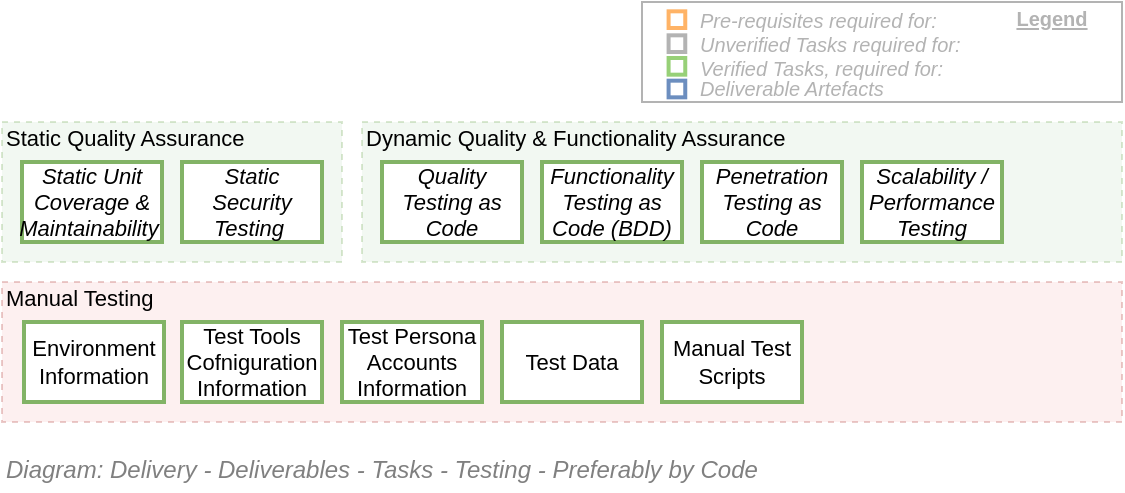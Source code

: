 <mxfile version="17.5.0" type="google"><diagram id="JOZ59xOQBxf7Ft5Vcazt" name="Testing"><mxGraphModel grid="1" page="1" gridSize="10" guides="1" tooltips="1" connect="1" arrows="1" fold="1" pageScale="1" pageWidth="827" pageHeight="1169" math="0" shadow="0"><root><mxCell id="HW_gTjz2IjmVmQpz2hS1-0"/><mxCell id="HW_gTjz2IjmVmQpz2hS1-1" value="Diagram" parent="HW_gTjz2IjmVmQpz2hS1-0"/><mxCell id="KC_Ll1F0K1UsQ5HVOyuC-1" value="Manual Testing" style="rounded=0;whiteSpace=wrap;html=1;shadow=0;glass=0;comic=0;fontSize=11;align=left;recursiveResize=0;container=1;collapsible=0;verticalAlign=top;spacing=2;spacingTop=-5;dashed=1;fillColor=#f8cecc;strokeColor=#b85450;opacity=30;" vertex="1" parent="HW_gTjz2IjmVmQpz2hS1-1"><mxGeometry x="120" y="300" width="560" height="70" as="geometry"/></mxCell><mxCell id="KC_Ll1F0K1UsQ5HVOyuC-2" value="Environment Information" style="rounded=0;whiteSpace=wrap;html=1;shadow=0;glass=0;comic=0;strokeColor=#82b366;fontSize=11;align=center;recursiveResize=0;container=1;collapsible=0;strokeWidth=2;" vertex="1" parent="KC_Ll1F0K1UsQ5HVOyuC-1"><mxGeometry x="11" y="20" width="70" height="40" as="geometry"/></mxCell><mxCell id="KC_Ll1F0K1UsQ5HVOyuC-3" value="Test Persona Accounts Information" style="rounded=0;whiteSpace=wrap;html=1;shadow=0;glass=0;comic=0;strokeColor=#82b366;fontSize=11;align=center;recursiveResize=0;container=1;collapsible=0;strokeWidth=2;" vertex="1" parent="KC_Ll1F0K1UsQ5HVOyuC-1"><mxGeometry x="170" y="20" width="70" height="40" as="geometry"/></mxCell><mxCell id="KC_Ll1F0K1UsQ5HVOyuC-4" value="Test Data" style="rounded=0;whiteSpace=wrap;html=1;shadow=0;glass=0;comic=0;strokeColor=#82b366;fontSize=11;align=center;recursiveResize=0;container=1;collapsible=0;strokeWidth=2;" vertex="1" parent="KC_Ll1F0K1UsQ5HVOyuC-1"><mxGeometry x="250" y="20" width="70" height="40" as="geometry"/></mxCell><mxCell id="KC_Ll1F0K1UsQ5HVOyuC-5" value="Manual Test Scripts" style="rounded=0;whiteSpace=wrap;html=1;shadow=0;glass=0;comic=0;strokeColor=#82b366;fontSize=11;align=center;recursiveResize=0;container=1;collapsible=0;strokeWidth=2;" vertex="1" parent="KC_Ll1F0K1UsQ5HVOyuC-1"><mxGeometry x="330" y="20" width="70" height="40" as="geometry"/></mxCell><mxCell id="KC_Ll1F0K1UsQ5HVOyuC-6" value="Test Tools Cofniguration Information" style="rounded=0;whiteSpace=wrap;html=1;shadow=0;glass=0;comic=0;strokeColor=#82b366;fontSize=11;align=center;recursiveResize=0;container=1;collapsible=0;strokeWidth=2;" vertex="1" parent="KC_Ll1F0K1UsQ5HVOyuC-1"><mxGeometry x="90" y="20" width="70" height="40" as="geometry"/></mxCell><mxCell id="lzeTsVjrw_StCCcpSyyv-0" value="Static Quality Assurance" style="rounded=0;whiteSpace=wrap;html=1;shadow=0;glass=0;comic=0;strokeColor=#82b366;fillColor=#d5e8d4;fontSize=11;align=left;fontColor=#000000;recursiveResize=0;container=1;collapsible=0;verticalAlign=top;spacing=2;spacingTop=-5;dashed=1;opacity=30;" vertex="1" parent="HW_gTjz2IjmVmQpz2hS1-1"><mxGeometry x="120" y="220" width="170" height="70" as="geometry"/></mxCell><mxCell id="lzeTsVjrw_StCCcpSyyv-1" value="Static Unit Coverage &amp;amp; Maintainability&amp;nbsp;" style="rounded=0;whiteSpace=wrap;html=1;shadow=0;glass=0;comic=0;strokeColor=#82b366;fontSize=11;align=center;recursiveResize=0;container=1;collapsible=0;strokeWidth=2;fontStyle=2;" vertex="1" parent="lzeTsVjrw_StCCcpSyyv-0"><mxGeometry x="10" y="20" width="70" height="40" as="geometry"/></mxCell><mxCell id="lzeTsVjrw_StCCcpSyyv-2" value="Static Security Testing&amp;nbsp;" style="rounded=0;whiteSpace=wrap;html=1;shadow=0;glass=0;comic=0;strokeColor=#82b366;fontSize=11;align=center;recursiveResize=0;container=1;collapsible=0;strokeWidth=2;fontStyle=2;" vertex="1" parent="lzeTsVjrw_StCCcpSyyv-0"><mxGeometry x="90" y="20" width="70" height="40" as="geometry"/></mxCell><mxCell id="lzeTsVjrw_StCCcpSyyv-3" value="Dynamic Quality &amp;amp; Functionality Assurance" style="rounded=0;whiteSpace=wrap;html=1;shadow=0;glass=0;comic=0;strokeColor=#82b366;fillColor=#d5e8d4;fontSize=11;align=left;fontColor=#000000;recursiveResize=0;container=1;collapsible=0;verticalAlign=top;spacing=2;spacingTop=-5;dashed=1;opacity=30;" vertex="1" parent="HW_gTjz2IjmVmQpz2hS1-1"><mxGeometry x="300" y="220" width="380" height="70" as="geometry"/></mxCell><mxCell id="lzeTsVjrw_StCCcpSyyv-4" value="&lt;i&gt;Quality Testing as Code&lt;/i&gt;" style="rounded=0;whiteSpace=wrap;html=1;shadow=0;glass=0;comic=0;strokeColor=#82b366;fontSize=11;align=center;recursiveResize=0;container=1;collapsible=0;strokeWidth=2;" vertex="1" parent="lzeTsVjrw_StCCcpSyyv-3"><mxGeometry x="10" y="20" width="70" height="40" as="geometry"/></mxCell><mxCell id="lzeTsVjrw_StCCcpSyyv-5" value="Functionality Testing as Code (BDD)" style="rounded=0;whiteSpace=wrap;html=1;shadow=0;glass=0;comic=0;strokeColor=#82b366;fontSize=11;align=center;recursiveResize=0;container=1;collapsible=0;strokeWidth=2;fontStyle=2;" vertex="1" parent="lzeTsVjrw_StCCcpSyyv-3"><mxGeometry x="90" y="20" width="70" height="40" as="geometry"/></mxCell><mxCell id="lzeTsVjrw_StCCcpSyyv-6" value="&lt;i&gt;Penetration Testing as Code&lt;/i&gt;" style="rounded=0;whiteSpace=wrap;html=1;shadow=0;glass=0;comic=0;strokeColor=#82b366;fontSize=11;align=center;recursiveResize=0;container=1;collapsible=0;strokeWidth=2;" vertex="1" parent="lzeTsVjrw_StCCcpSyyv-3"><mxGeometry x="170" y="20" width="70" height="40" as="geometry"/></mxCell><mxCell id="lzeTsVjrw_StCCcpSyyv-7" value="Scalability / Performance Testing" style="rounded=0;whiteSpace=wrap;html=1;shadow=0;glass=0;comic=0;strokeColor=#82b366;fontSize=11;align=center;recursiveResize=0;container=1;collapsible=0;strokeWidth=2;fontStyle=2;" vertex="1" parent="lzeTsVjrw_StCCcpSyyv-3"><mxGeometry x="250" y="20" width="70" height="40" as="geometry"/></mxCell><mxCell id="X3G34VLiTUmGjeFUwTqi-0" value="Legend" parent="HW_gTjz2IjmVmQpz2hS1-0"/><mxCell id="X3G34VLiTUmGjeFUwTqi-1" value="" style="rounded=0;whiteSpace=wrap;html=1;fontSize=10;align=left;container=1;collapsible=0;fontColor=#B3B3B3;strokeColor=#B3B3B3;" vertex="1" parent="X3G34VLiTUmGjeFUwTqi-0"><mxGeometry x="440" y="160" width="240" height="50" as="geometry"/></mxCell><mxCell id="X3G34VLiTUmGjeFUwTqi-2" value="" style="whiteSpace=wrap;html=1;aspect=fixed;fillColor=none;fontSize=10;align=left;fontStyle=2;strokeWidth=2;strokeColor=#FFB366;" vertex="1" parent="X3G34VLiTUmGjeFUwTqi-1"><mxGeometry x="13.294" y="4.667" width="8.333" height="8.333" as="geometry"/></mxCell><mxCell id="X3G34VLiTUmGjeFUwTqi-3" value="" style="whiteSpace=wrap;html=1;aspect=fixed;fillColor=none;fontSize=10;align=left;fontStyle=2;strokeWidth=2;strokeColor=#97D077;" vertex="1" parent="X3G34VLiTUmGjeFUwTqi-1"><mxGeometry x="13.294" y="28" width="8.333" height="8.333" as="geometry"/></mxCell><mxCell id="X3G34VLiTUmGjeFUwTqi-4" value="" style="whiteSpace=wrap;html=1;aspect=fixed;strokeColor=#6c8ebf;fontSize=10;align=left;fontStyle=2;strokeWidth=2;fillColor=none;" vertex="1" parent="X3G34VLiTUmGjeFUwTqi-1"><mxGeometry x="13.294" y="39.333" width="8.333" height="8.333" as="geometry"/></mxCell><mxCell id="X3G34VLiTUmGjeFUwTqi-5" value="Pre-requisites required for:" style="text;html=1;strokeColor=none;fillColor=none;align=left;verticalAlign=middle;whiteSpace=wrap;rounded=0;fontSize=10;fontStyle=2;fontColor=#B3B3B3;" vertex="1" parent="X3G34VLiTUmGjeFUwTqi-1"><mxGeometry x="26.595" y="4.667" width="213.405" height="8.333" as="geometry"/></mxCell><mxCell id="X3G34VLiTUmGjeFUwTqi-6" value="Verified Tasks, required for:" style="text;html=1;strokeColor=none;fillColor=none;align=left;verticalAlign=middle;whiteSpace=wrap;rounded=0;fontSize=10;fontStyle=2;fontColor=#B3B3B3;" vertex="1" parent="X3G34VLiTUmGjeFUwTqi-1"><mxGeometry x="26.59" y="30" width="213.41" height="6.33" as="geometry"/></mxCell><mxCell id="X3G34VLiTUmGjeFUwTqi-7" value="Deliverable Artefacts" style="text;html=1;strokeColor=none;fillColor=none;align=left;verticalAlign=middle;whiteSpace=wrap;rounded=0;fontSize=10;fontStyle=2;fontColor=#B3B3B3;" vertex="1" parent="X3G34VLiTUmGjeFUwTqi-1"><mxGeometry x="26.595" y="39.333" width="213.405" height="8.333" as="geometry"/></mxCell><mxCell id="X3G34VLiTUmGjeFUwTqi-8" value="Legend" style="text;html=1;strokeColor=none;fillColor=none;align=center;verticalAlign=middle;whiteSpace=wrap;rounded=0;fontSize=10;fontStyle=5;fontColor=#B3B3B3;" vertex="1" parent="X3G34VLiTUmGjeFUwTqi-1"><mxGeometry x="180" width="50" height="16.67" as="geometry"/></mxCell><mxCell id="X3G34VLiTUmGjeFUwTqi-9" value="" style="whiteSpace=wrap;html=1;aspect=fixed;fontSize=10;align=left;fontStyle=2;strokeWidth=2;fontColor=#333333;fillColor=none;strokeColor=#B3B3B3;" vertex="1" parent="X3G34VLiTUmGjeFUwTqi-1"><mxGeometry x="13.294" y="16.667" width="8.333" height="8.333" as="geometry"/></mxCell><mxCell id="X3G34VLiTUmGjeFUwTqi-10" value="Unverified Tasks required for:" style="text;html=1;strokeColor=none;fillColor=none;align=left;verticalAlign=middle;whiteSpace=wrap;rounded=0;fontSize=10;fontStyle=2;fontColor=#B3B3B3;" vertex="1" parent="X3G34VLiTUmGjeFUwTqi-1"><mxGeometry x="26.595" y="16.667" width="213.405" height="8.333" as="geometry"/></mxCell><mxCell id="4v5mkP6qVbVIoV0-4_ps-0" value="Title/Diagram" parent="HW_gTjz2IjmVmQpz2hS1-0"/><mxCell id="KC_Ll1F0K1UsQ5HVOyuC-0" value="&lt;font style=&quot;font-size: 12px&quot;&gt;Diagram: Delivery - Deliverables - Tasks - Testing - Preferably by Code&lt;br&gt;&lt;/font&gt;" style="text;strokeColor=none;fillColor=none;html=1;fontSize=24;fontStyle=2;verticalAlign=middle;align=left;shadow=0;glass=0;comic=0;opacity=30;fontColor=#808080;rounded=0;" vertex="1" parent="4v5mkP6qVbVIoV0-4_ps-0"><mxGeometry x="120" y="380" width="520" height="20" as="geometry"/></mxCell></root></mxGraphModel></diagram></mxfile>